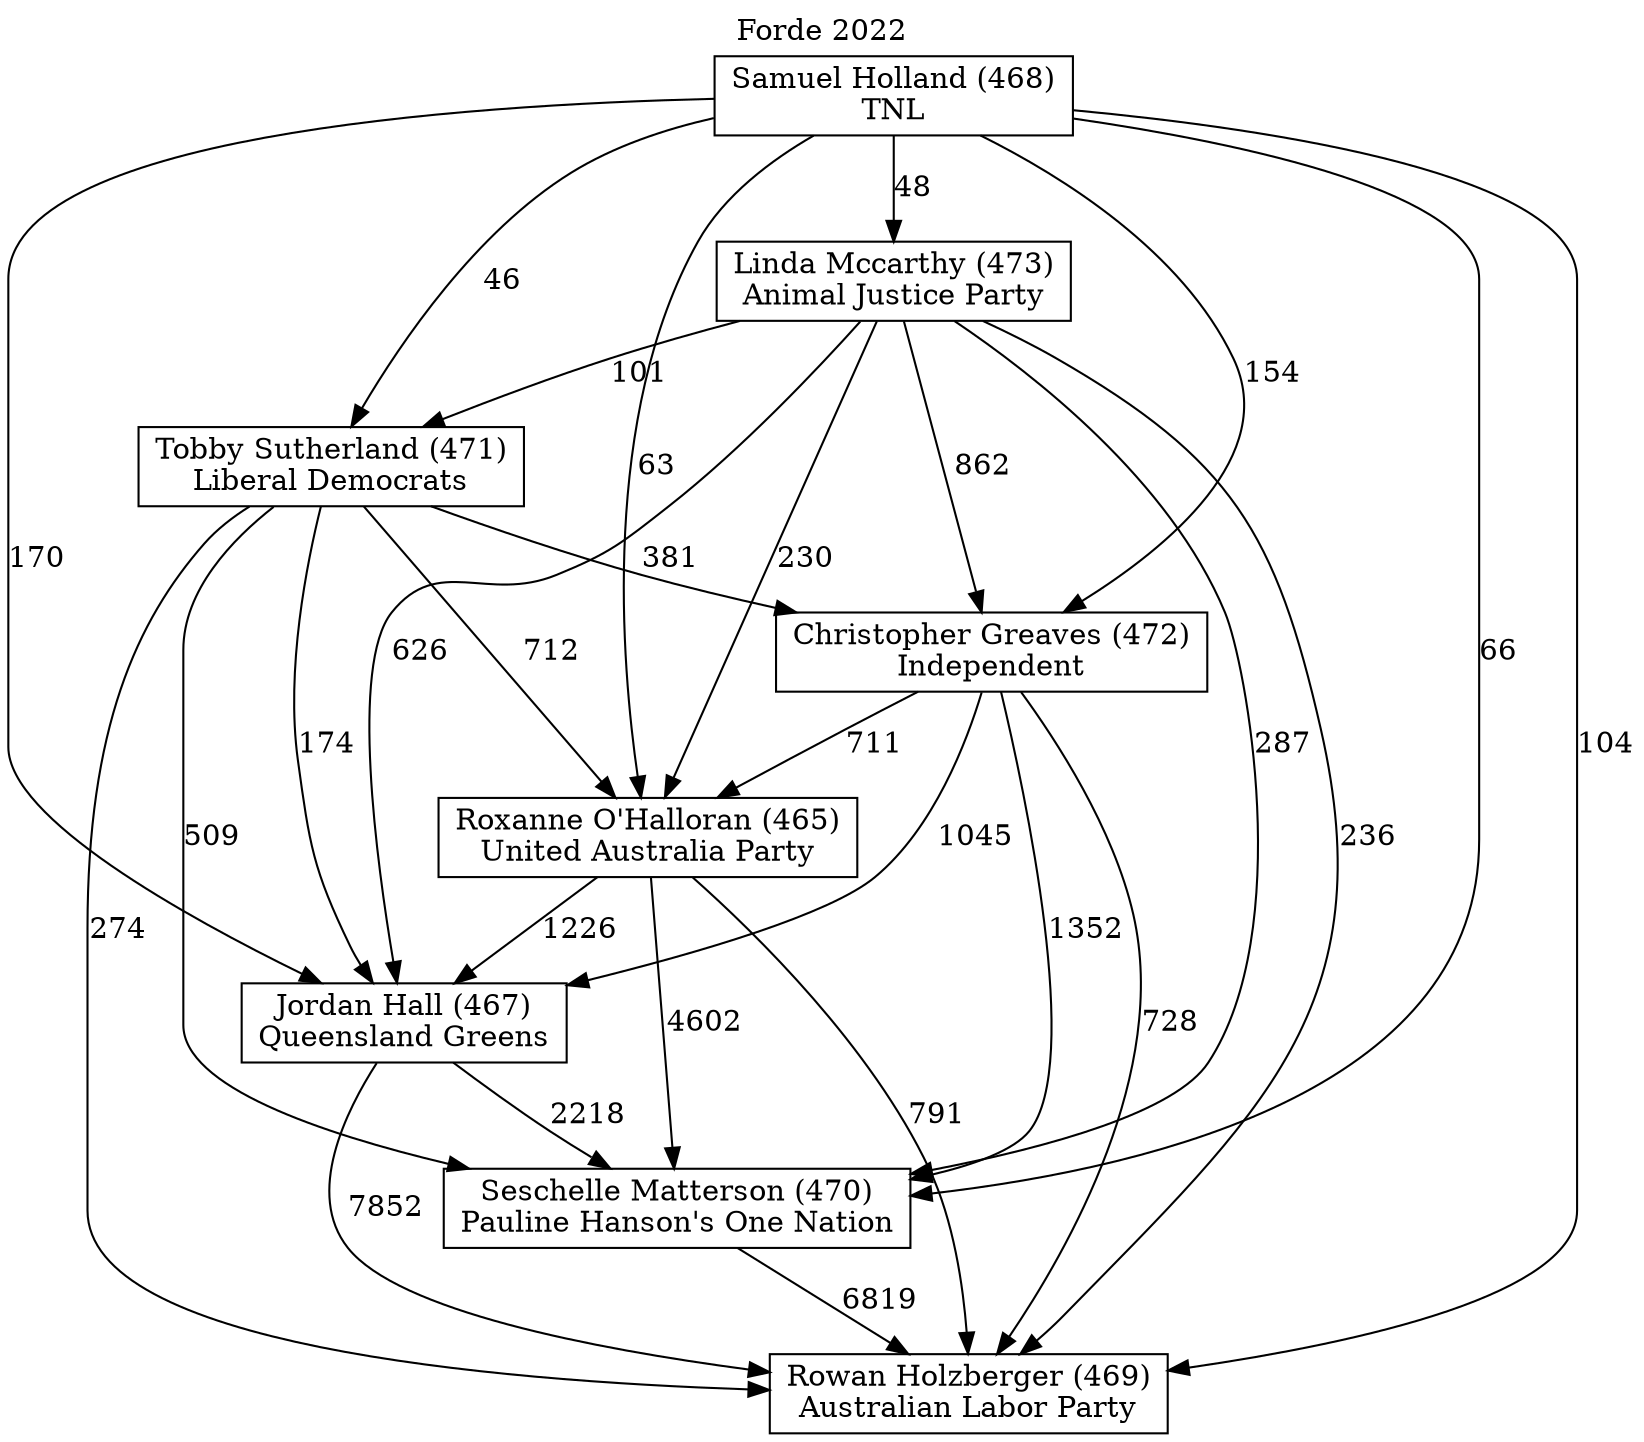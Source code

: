 // House preference flow
digraph "Rowan Holzberger (469)_Forde_2022" {
	graph [label="Forde 2022" labelloc=t mclimit=10]
	node [shape=box]
	"Jordan Hall (467)" [label="Jordan Hall (467)
Queensland Greens"]
	"Seschelle Matterson (470)" [label="Seschelle Matterson (470)
Pauline Hanson's One Nation"]
	"Roxanne O'Halloran (465)" [label="Roxanne O'Halloran (465)
United Australia Party"]
	"Samuel Holland (468)" [label="Samuel Holland (468)
TNL"]
	"Tobby Sutherland (471)" [label="Tobby Sutherland (471)
Liberal Democrats"]
	"Rowan Holzberger (469)" [label="Rowan Holzberger (469)
Australian Labor Party"]
	"Christopher Greaves (472)" [label="Christopher Greaves (472)
Independent"]
	"Linda Mccarthy (473)" [label="Linda Mccarthy (473)
Animal Justice Party"]
	"Roxanne O'Halloran (465)" -> "Rowan Holzberger (469)" [label=791]
	"Linda Mccarthy (473)" -> "Tobby Sutherland (471)" [label=101]
	"Linda Mccarthy (473)" -> "Seschelle Matterson (470)" [label=287]
	"Samuel Holland (468)" -> "Seschelle Matterson (470)" [label=66]
	"Samuel Holland (468)" -> "Christopher Greaves (472)" [label=154]
	"Christopher Greaves (472)" -> "Rowan Holzberger (469)" [label=728]
	"Samuel Holland (468)" -> "Tobby Sutherland (471)" [label=46]
	"Samuel Holland (468)" -> "Jordan Hall (467)" [label=170]
	"Tobby Sutherland (471)" -> "Seschelle Matterson (470)" [label=509]
	"Roxanne O'Halloran (465)" -> "Jordan Hall (467)" [label=1226]
	"Tobby Sutherland (471)" -> "Roxanne O'Halloran (465)" [label=712]
	"Samuel Holland (468)" -> "Roxanne O'Halloran (465)" [label=63]
	"Roxanne O'Halloran (465)" -> "Seschelle Matterson (470)" [label=4602]
	"Jordan Hall (467)" -> "Rowan Holzberger (469)" [label=7852]
	"Linda Mccarthy (473)" -> "Jordan Hall (467)" [label=626]
	"Samuel Holland (468)" -> "Rowan Holzberger (469)" [label=104]
	"Samuel Holland (468)" -> "Linda Mccarthy (473)" [label=48]
	"Linda Mccarthy (473)" -> "Christopher Greaves (472)" [label=862]
	"Tobby Sutherland (471)" -> "Rowan Holzberger (469)" [label=274]
	"Jordan Hall (467)" -> "Seschelle Matterson (470)" [label=2218]
	"Christopher Greaves (472)" -> "Jordan Hall (467)" [label=1045]
	"Christopher Greaves (472)" -> "Roxanne O'Halloran (465)" [label=711]
	"Linda Mccarthy (473)" -> "Roxanne O'Halloran (465)" [label=230]
	"Tobby Sutherland (471)" -> "Christopher Greaves (472)" [label=381]
	"Tobby Sutherland (471)" -> "Jordan Hall (467)" [label=174]
	"Seschelle Matterson (470)" -> "Rowan Holzberger (469)" [label=6819]
	"Christopher Greaves (472)" -> "Seschelle Matterson (470)" [label=1352]
	"Linda Mccarthy (473)" -> "Rowan Holzberger (469)" [label=236]
}
